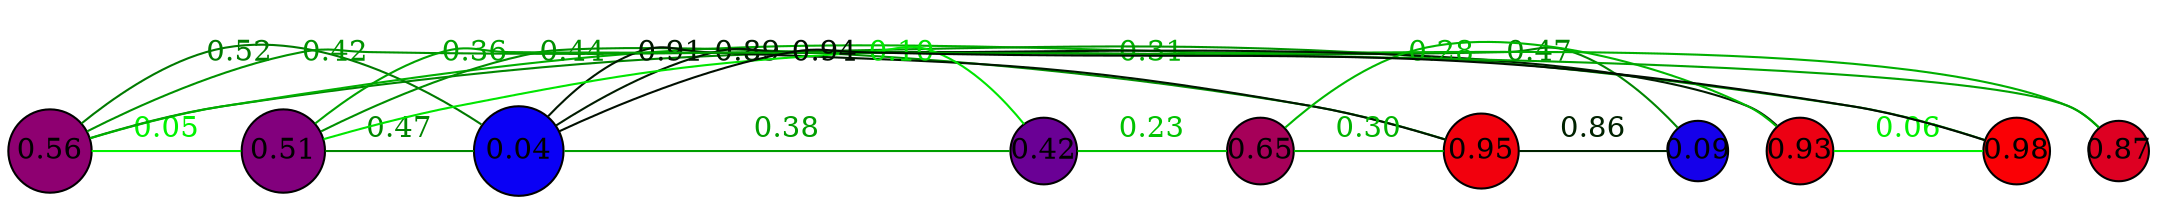graph G {
    splines=true;
    overlap=false;
    sep="1.0";
    edge [minlen=2, constraint=false];
    0 [label="0.56", style=filled, fillcolor="#8e0071", width=0.55, height=0.55, fixedsize=true, shape=circle];
    1 [label="0.95", style=filled, fillcolor="#f2000d", width=0.50, height=0.50, fixedsize=true, shape=circle];
    2 [label="0.93", style=filled, fillcolor="#ec0013", width=0.45, height=0.45, fixedsize=true, shape=circle];
    3 [label="0.51", style=filled, fillcolor="#82007d", width=0.55, height=0.55, fixedsize=true, shape=circle];
    4 [label="0.09", style=filled, fillcolor="#1500ea", width=0.40, height=0.40, fixedsize=true, shape=circle];
    5 [label="0.04", style=filled, fillcolor="#0a00f5", width=0.60, height=0.60, fixedsize=true, shape=circle];
    6 [label="0.42", style=filled, fillcolor="#6a0095", width=0.45, height=0.45, fixedsize=true, shape=circle];
    7 [label="0.87", style=filled, fillcolor="#dd0022", width=0.40, height=0.40, fixedsize=true, shape=circle];
    8 [label="0.98", style=filled, fillcolor="#fa0005", width=0.45, height=0.45, fixedsize=true, shape=circle];
    9 [label="0.65", style=filled, fillcolor="#a60059", width=0.45, height=0.45, fixedsize=true, shape=circle];
    0 -- 3 [weight=0.05, color="#00f300", fontcolor="#00f300", label="0.05"];
    0 -- 4 [weight=0.47, color="#008600", fontcolor="#008600", label="0.47"];
    0 -- 5 [weight=0.52, color="#007a00", fontcolor="#007a00", label="0.52"];
    0 -- 7 [weight=0.31, color="#00af00", fontcolor="#00af00", label="0.31"];
    0 -- 8 [weight=0.42, color="#009200", fontcolor="#009200", label="0.42"];
    1 -- 3 [weight=0.44, color="#008f00", fontcolor="#008f00", label="0.44"];
    1 -- 4 [weight=0.86, color="#002200", fontcolor="#002200", label="0.86"];
    1 -- 5 [weight=0.91, color="#001700", fontcolor="#001700", label="0.91"];
    1 -- 9 [weight=0.30, color="#00b300", fontcolor="#00b300", label="0.30"];
    2 -- 5 [weight=0.89, color="#001c00", fontcolor="#001c00", label="0.89"];
    2 -- 8 [weight=0.06, color="#00f000", fontcolor="#00f000", label="0.06"];
    2 -- 9 [weight=0.28, color="#00b800", fontcolor="#00b800", label="0.28"];
    3 -- 5 [weight=0.47, color="#008600", fontcolor="#008600", label="0.47"];
    3 -- 6 [weight=0.10, color="#00e600", fontcolor="#00e600", label="0.10"];
    3 -- 7 [weight=0.36, color="#00a300", fontcolor="#00a300", label="0.36"];
    5 -- 6 [weight=0.38, color="#009e00", fontcolor="#009e00", label="0.38"];
    5 -- 8 [weight=0.94, color="#000e00", fontcolor="#000e00", label="0.94"];
    6 -- 9 [weight=0.23, color="#00c300", fontcolor="#00c300", label="0.23"];
}
